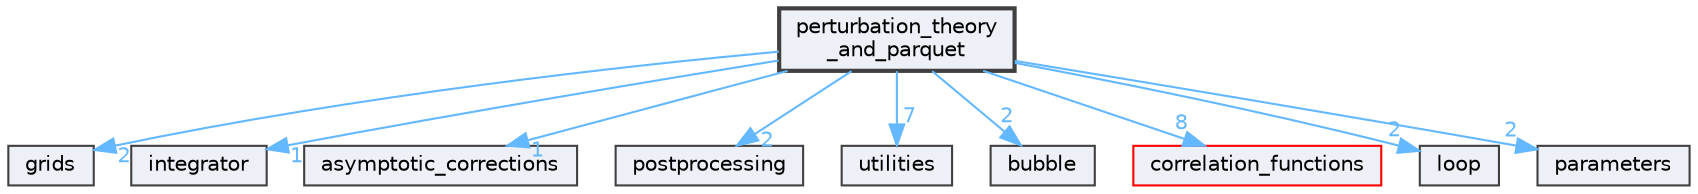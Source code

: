 digraph "perturbation_theory_and_parquet"
{
 // INTERACTIVE_SVG=YES
 // LATEX_PDF_SIZE
  bgcolor="transparent";
  edge [fontname=Helvetica,fontsize=10,labelfontname=Helvetica,labelfontsize=10];
  node [fontname=Helvetica,fontsize=10,shape=box,height=0.2,width=0.4];
  compound=true
  dir_a52d1cf80d7db40ef5e5f9f8a0f1d837 [label="perturbation_theory\l_and_parquet", fillcolor="#edf0f7", color="grey25", style="filled,bold", URL="dir_a52d1cf80d7db40ef5e5f9f8a0f1d837.html",tooltip=""];
  dir_15107c8e7a0cc6e02ee0f5189f1c1343 [label="grids", fillcolor="#edf0f7", color="grey25", style="filled", URL="dir_15107c8e7a0cc6e02ee0f5189f1c1343.html",tooltip=""];
  dir_f9bcbf53301e967616513e8c91fd67f1 [label="integrator", fillcolor="#edf0f7", color="grey25", style="filled", URL="dir_f9bcbf53301e967616513e8c91fd67f1.html",tooltip=""];
  dir_ec91f0544e2a178672ced2e875bd1117 [label="asymptotic_corrections", fillcolor="#edf0f7", color="grey25", style="filled", URL="dir_ec91f0544e2a178672ced2e875bd1117.html",tooltip=""];
  dir_e4f1ce5319e85c7908e8df0e328b8d80 [label="postprocessing", fillcolor="#edf0f7", color="grey25", style="filled", URL="dir_e4f1ce5319e85c7908e8df0e328b8d80.html",tooltip=""];
  dir_df38b2a5d584e0f6066b4518b95c638b [label="utilities", fillcolor="#edf0f7", color="grey25", style="filled", URL="dir_df38b2a5d584e0f6066b4518b95c638b.html",tooltip=""];
  dir_de9b10064118dc9f2c9648c6ecc35a96 [label="bubble", fillcolor="#edf0f7", color="grey25", style="filled", URL="dir_de9b10064118dc9f2c9648c6ecc35a96.html",tooltip=""];
  dir_bafa75a8501ccb76a28f5bb43dc7d205 [label="correlation_functions", fillcolor="#edf0f7", color="red", style="filled", URL="dir_bafa75a8501ccb76a28f5bb43dc7d205.html",tooltip=""];
  dir_ad90714e399e93baefad77eabc58948e [label="loop", fillcolor="#edf0f7", color="grey25", style="filled", URL="dir_ad90714e399e93baefad77eabc58948e.html",tooltip=""];
  dir_71fd758a6a15c08fe6e53029e0ced71d [label="parameters", fillcolor="#edf0f7", color="grey25", style="filled", URL="dir_71fd758a6a15c08fe6e53029e0ced71d.html",tooltip=""];
  dir_a52d1cf80d7db40ef5e5f9f8a0f1d837->dir_15107c8e7a0cc6e02ee0f5189f1c1343 [headlabel="2", labeldistance=1.5 headhref="dir_000014_000005.html" href="dir_000014_000005.html" color="steelblue1" fontcolor="steelblue1"];
  dir_a52d1cf80d7db40ef5e5f9f8a0f1d837->dir_71fd758a6a15c08fe6e53029e0ced71d [headlabel="2", labeldistance=1.5 headhref="dir_000014_000013.html" href="dir_000014_000013.html" color="steelblue1" fontcolor="steelblue1"];
  dir_a52d1cf80d7db40ef5e5f9f8a0f1d837->dir_ad90714e399e93baefad77eabc58948e [headlabel="2", labeldistance=1.5 headhref="dir_000014_000008.html" href="dir_000014_000008.html" color="steelblue1" fontcolor="steelblue1"];
  dir_a52d1cf80d7db40ef5e5f9f8a0f1d837->dir_bafa75a8501ccb76a28f5bb43dc7d205 [headlabel="8", labeldistance=1.5 headhref="dir_000014_000002.html" href="dir_000014_000002.html" color="steelblue1" fontcolor="steelblue1"];
  dir_a52d1cf80d7db40ef5e5f9f8a0f1d837->dir_de9b10064118dc9f2c9648c6ecc35a96 [headlabel="2", labeldistance=1.5 headhref="dir_000014_000001.html" href="dir_000014_000001.html" color="steelblue1" fontcolor="steelblue1"];
  dir_a52d1cf80d7db40ef5e5f9f8a0f1d837->dir_df38b2a5d584e0f6066b4518b95c638b [headlabel="7", labeldistance=1.5 headhref="dir_000014_000018.html" href="dir_000014_000018.html" color="steelblue1" fontcolor="steelblue1"];
  dir_a52d1cf80d7db40ef5e5f9f8a0f1d837->dir_e4f1ce5319e85c7908e8df0e328b8d80 [headlabel="2", labeldistance=1.5 headhref="dir_000014_000015.html" href="dir_000014_000015.html" color="steelblue1" fontcolor="steelblue1"];
  dir_a52d1cf80d7db40ef5e5f9f8a0f1d837->dir_ec91f0544e2a178672ced2e875bd1117 [headlabel="1", labeldistance=1.5 headhref="dir_000014_000000.html" href="dir_000014_000000.html" color="steelblue1" fontcolor="steelblue1"];
  dir_a52d1cf80d7db40ef5e5f9f8a0f1d837->dir_f9bcbf53301e967616513e8c91fd67f1 [headlabel="1", labeldistance=1.5 headhref="dir_000014_000006.html" href="dir_000014_000006.html" color="steelblue1" fontcolor="steelblue1"];
}
